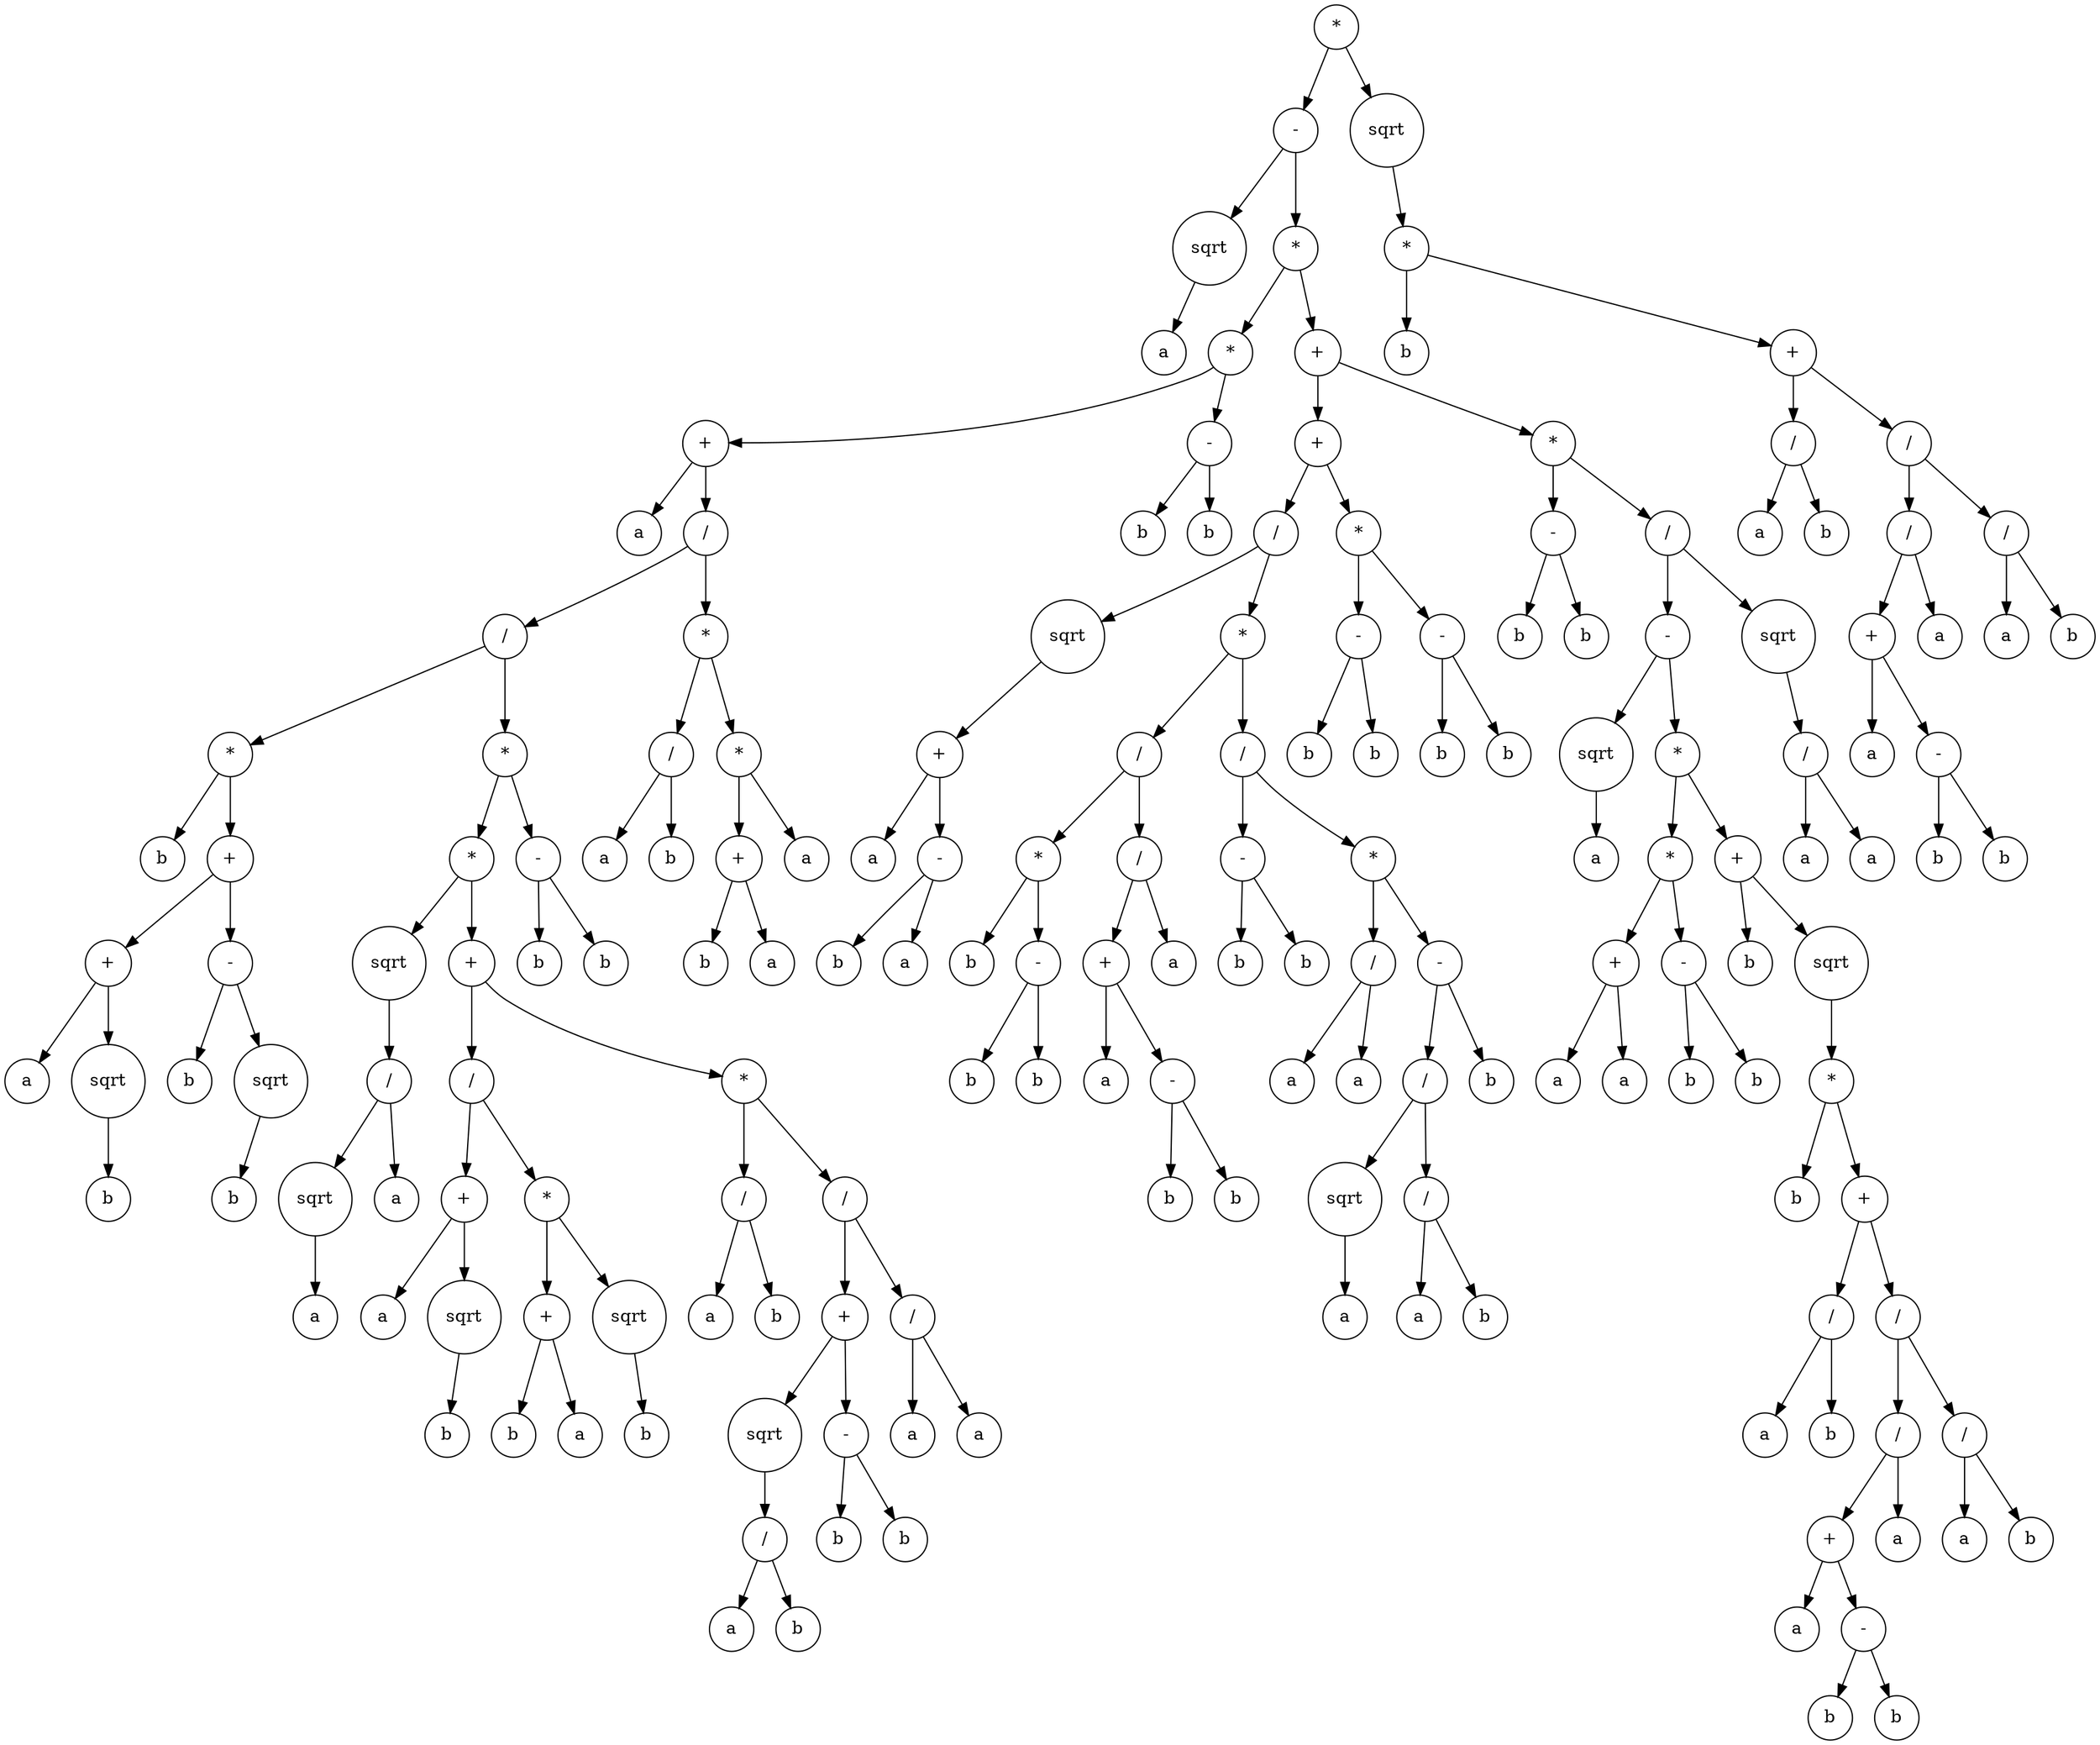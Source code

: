 digraph g {
graph [ordering=out];
node [shape=circle];
n[label = "*"];
n0[label = "-"];
n00[label = "sqrt"];
n000[label = "a"];
n00 -> n000;
n0 -> n00;
n01[label = "*"];
n010[label = "*"];
n0100[label = "+"];
n01000[label = "a"];
n0100 -> n01000;
n01001[label = "/"];
n010010[label = "/"];
n0100100[label = "*"];
n01001000[label = "b"];
n0100100 -> n01001000;
n01001001[label = "+"];
n010010010[label = "+"];
n0100100100[label = "a"];
n010010010 -> n0100100100;
n0100100101[label = "sqrt"];
n01001001010[label = "b"];
n0100100101 -> n01001001010;
n010010010 -> n0100100101;
n01001001 -> n010010010;
n010010011[label = "-"];
n0100100110[label = "b"];
n010010011 -> n0100100110;
n0100100111[label = "sqrt"];
n01001001110[label = "b"];
n0100100111 -> n01001001110;
n010010011 -> n0100100111;
n01001001 -> n010010011;
n0100100 -> n01001001;
n010010 -> n0100100;
n0100101[label = "*"];
n01001010[label = "*"];
n010010100[label = "sqrt"];
n0100101000[label = "/"];
n01001010000[label = "sqrt"];
n010010100000[label = "a"];
n01001010000 -> n010010100000;
n0100101000 -> n01001010000;
n01001010001[label = "a"];
n0100101000 -> n01001010001;
n010010100 -> n0100101000;
n01001010 -> n010010100;
n010010101[label = "+"];
n0100101010[label = "/"];
n01001010100[label = "+"];
n010010101000[label = "a"];
n01001010100 -> n010010101000;
n010010101001[label = "sqrt"];
n0100101010010[label = "b"];
n010010101001 -> n0100101010010;
n01001010100 -> n010010101001;
n0100101010 -> n01001010100;
n01001010101[label = "*"];
n010010101010[label = "+"];
n0100101010100[label = "b"];
n010010101010 -> n0100101010100;
n0100101010101[label = "a"];
n010010101010 -> n0100101010101;
n01001010101 -> n010010101010;
n010010101011[label = "sqrt"];
n0100101010110[label = "b"];
n010010101011 -> n0100101010110;
n01001010101 -> n010010101011;
n0100101010 -> n01001010101;
n010010101 -> n0100101010;
n0100101011[label = "*"];
n01001010110[label = "/"];
n010010101100[label = "a"];
n01001010110 -> n010010101100;
n010010101101[label = "b"];
n01001010110 -> n010010101101;
n0100101011 -> n01001010110;
n01001010111[label = "/"];
n010010101110[label = "+"];
n0100101011100[label = "sqrt"];
n01001010111000[label = "/"];
n010010101110000[label = "a"];
n01001010111000 -> n010010101110000;
n010010101110001[label = "b"];
n01001010111000 -> n010010101110001;
n0100101011100 -> n01001010111000;
n010010101110 -> n0100101011100;
n0100101011101[label = "-"];
n01001010111010[label = "b"];
n0100101011101 -> n01001010111010;
n01001010111011[label = "b"];
n0100101011101 -> n01001010111011;
n010010101110 -> n0100101011101;
n01001010111 -> n010010101110;
n010010101111[label = "/"];
n0100101011110[label = "a"];
n010010101111 -> n0100101011110;
n0100101011111[label = "a"];
n010010101111 -> n0100101011111;
n01001010111 -> n010010101111;
n0100101011 -> n01001010111;
n010010101 -> n0100101011;
n01001010 -> n010010101;
n0100101 -> n01001010;
n01001011[label = "-"];
n010010110[label = "b"];
n01001011 -> n010010110;
n010010111[label = "b"];
n01001011 -> n010010111;
n0100101 -> n01001011;
n010010 -> n0100101;
n01001 -> n010010;
n010011[label = "*"];
n0100110[label = "/"];
n01001100[label = "a"];
n0100110 -> n01001100;
n01001101[label = "b"];
n0100110 -> n01001101;
n010011 -> n0100110;
n0100111[label = "*"];
n01001110[label = "+"];
n010011100[label = "b"];
n01001110 -> n010011100;
n010011101[label = "a"];
n01001110 -> n010011101;
n0100111 -> n01001110;
n01001111[label = "a"];
n0100111 -> n01001111;
n010011 -> n0100111;
n01001 -> n010011;
n0100 -> n01001;
n010 -> n0100;
n0101[label = "-"];
n01010[label = "b"];
n0101 -> n01010;
n01011[label = "b"];
n0101 -> n01011;
n010 -> n0101;
n01 -> n010;
n011[label = "+"];
n0110[label = "+"];
n01100[label = "/"];
n011000[label = "sqrt"];
n0110000[label = "+"];
n01100000[label = "a"];
n0110000 -> n01100000;
n01100001[label = "-"];
n011000010[label = "b"];
n01100001 -> n011000010;
n011000011[label = "a"];
n01100001 -> n011000011;
n0110000 -> n01100001;
n011000 -> n0110000;
n01100 -> n011000;
n011001[label = "*"];
n0110010[label = "/"];
n01100100[label = "*"];
n011001000[label = "b"];
n01100100 -> n011001000;
n011001001[label = "-"];
n0110010010[label = "b"];
n011001001 -> n0110010010;
n0110010011[label = "b"];
n011001001 -> n0110010011;
n01100100 -> n011001001;
n0110010 -> n01100100;
n01100101[label = "/"];
n011001010[label = "+"];
n0110010100[label = "a"];
n011001010 -> n0110010100;
n0110010101[label = "-"];
n01100101010[label = "b"];
n0110010101 -> n01100101010;
n01100101011[label = "b"];
n0110010101 -> n01100101011;
n011001010 -> n0110010101;
n01100101 -> n011001010;
n011001011[label = "a"];
n01100101 -> n011001011;
n0110010 -> n01100101;
n011001 -> n0110010;
n0110011[label = "/"];
n01100110[label = "-"];
n011001100[label = "b"];
n01100110 -> n011001100;
n011001101[label = "b"];
n01100110 -> n011001101;
n0110011 -> n01100110;
n01100111[label = "*"];
n011001110[label = "/"];
n0110011100[label = "a"];
n011001110 -> n0110011100;
n0110011101[label = "a"];
n011001110 -> n0110011101;
n01100111 -> n011001110;
n011001111[label = "-"];
n0110011110[label = "/"];
n01100111100[label = "sqrt"];
n011001111000[label = "a"];
n01100111100 -> n011001111000;
n0110011110 -> n01100111100;
n01100111101[label = "/"];
n011001111010[label = "a"];
n01100111101 -> n011001111010;
n011001111011[label = "b"];
n01100111101 -> n011001111011;
n0110011110 -> n01100111101;
n011001111 -> n0110011110;
n0110011111[label = "b"];
n011001111 -> n0110011111;
n01100111 -> n011001111;
n0110011 -> n01100111;
n011001 -> n0110011;
n01100 -> n011001;
n0110 -> n01100;
n01101[label = "*"];
n011010[label = "-"];
n0110100[label = "b"];
n011010 -> n0110100;
n0110101[label = "b"];
n011010 -> n0110101;
n01101 -> n011010;
n011011[label = "-"];
n0110110[label = "b"];
n011011 -> n0110110;
n0110111[label = "b"];
n011011 -> n0110111;
n01101 -> n011011;
n0110 -> n01101;
n011 -> n0110;
n0111[label = "*"];
n01110[label = "-"];
n011100[label = "b"];
n01110 -> n011100;
n011101[label = "b"];
n01110 -> n011101;
n0111 -> n01110;
n01111[label = "/"];
n011110[label = "-"];
n0111100[label = "sqrt"];
n01111000[label = "a"];
n0111100 -> n01111000;
n011110 -> n0111100;
n0111101[label = "*"];
n01111010[label = "*"];
n011110100[label = "+"];
n0111101000[label = "a"];
n011110100 -> n0111101000;
n0111101001[label = "a"];
n011110100 -> n0111101001;
n01111010 -> n011110100;
n011110101[label = "-"];
n0111101010[label = "b"];
n011110101 -> n0111101010;
n0111101011[label = "b"];
n011110101 -> n0111101011;
n01111010 -> n011110101;
n0111101 -> n01111010;
n01111011[label = "+"];
n011110110[label = "b"];
n01111011 -> n011110110;
n011110111[label = "sqrt"];
n0111101110[label = "*"];
n01111011100[label = "b"];
n0111101110 -> n01111011100;
n01111011101[label = "+"];
n011110111010[label = "/"];
n0111101110100[label = "a"];
n011110111010 -> n0111101110100;
n0111101110101[label = "b"];
n011110111010 -> n0111101110101;
n01111011101 -> n011110111010;
n011110111011[label = "/"];
n0111101110110[label = "/"];
n01111011101100[label = "+"];
n011110111011000[label = "a"];
n01111011101100 -> n011110111011000;
n011110111011001[label = "-"];
n0111101110110010[label = "b"];
n011110111011001 -> n0111101110110010;
n0111101110110011[label = "b"];
n011110111011001 -> n0111101110110011;
n01111011101100 -> n011110111011001;
n0111101110110 -> n01111011101100;
n01111011101101[label = "a"];
n0111101110110 -> n01111011101101;
n011110111011 -> n0111101110110;
n0111101110111[label = "/"];
n01111011101110[label = "a"];
n0111101110111 -> n01111011101110;
n01111011101111[label = "b"];
n0111101110111 -> n01111011101111;
n011110111011 -> n0111101110111;
n01111011101 -> n011110111011;
n0111101110 -> n01111011101;
n011110111 -> n0111101110;
n01111011 -> n011110111;
n0111101 -> n01111011;
n011110 -> n0111101;
n01111 -> n011110;
n011111[label = "sqrt"];
n0111110[label = "/"];
n01111100[label = "a"];
n0111110 -> n01111100;
n01111101[label = "a"];
n0111110 -> n01111101;
n011111 -> n0111110;
n01111 -> n011111;
n0111 -> n01111;
n011 -> n0111;
n01 -> n011;
n0 -> n01;
n -> n0;
n1[label = "sqrt"];
n10[label = "*"];
n100[label = "b"];
n10 -> n100;
n101[label = "+"];
n1010[label = "/"];
n10100[label = "a"];
n1010 -> n10100;
n10101[label = "b"];
n1010 -> n10101;
n101 -> n1010;
n1011[label = "/"];
n10110[label = "/"];
n101100[label = "+"];
n1011000[label = "a"];
n101100 -> n1011000;
n1011001[label = "-"];
n10110010[label = "b"];
n1011001 -> n10110010;
n10110011[label = "b"];
n1011001 -> n10110011;
n101100 -> n1011001;
n10110 -> n101100;
n101101[label = "a"];
n10110 -> n101101;
n1011 -> n10110;
n10111[label = "/"];
n101110[label = "a"];
n10111 -> n101110;
n101111[label = "b"];
n10111 -> n101111;
n1011 -> n10111;
n101 -> n1011;
n10 -> n101;
n1 -> n10;
n -> n1;
}
